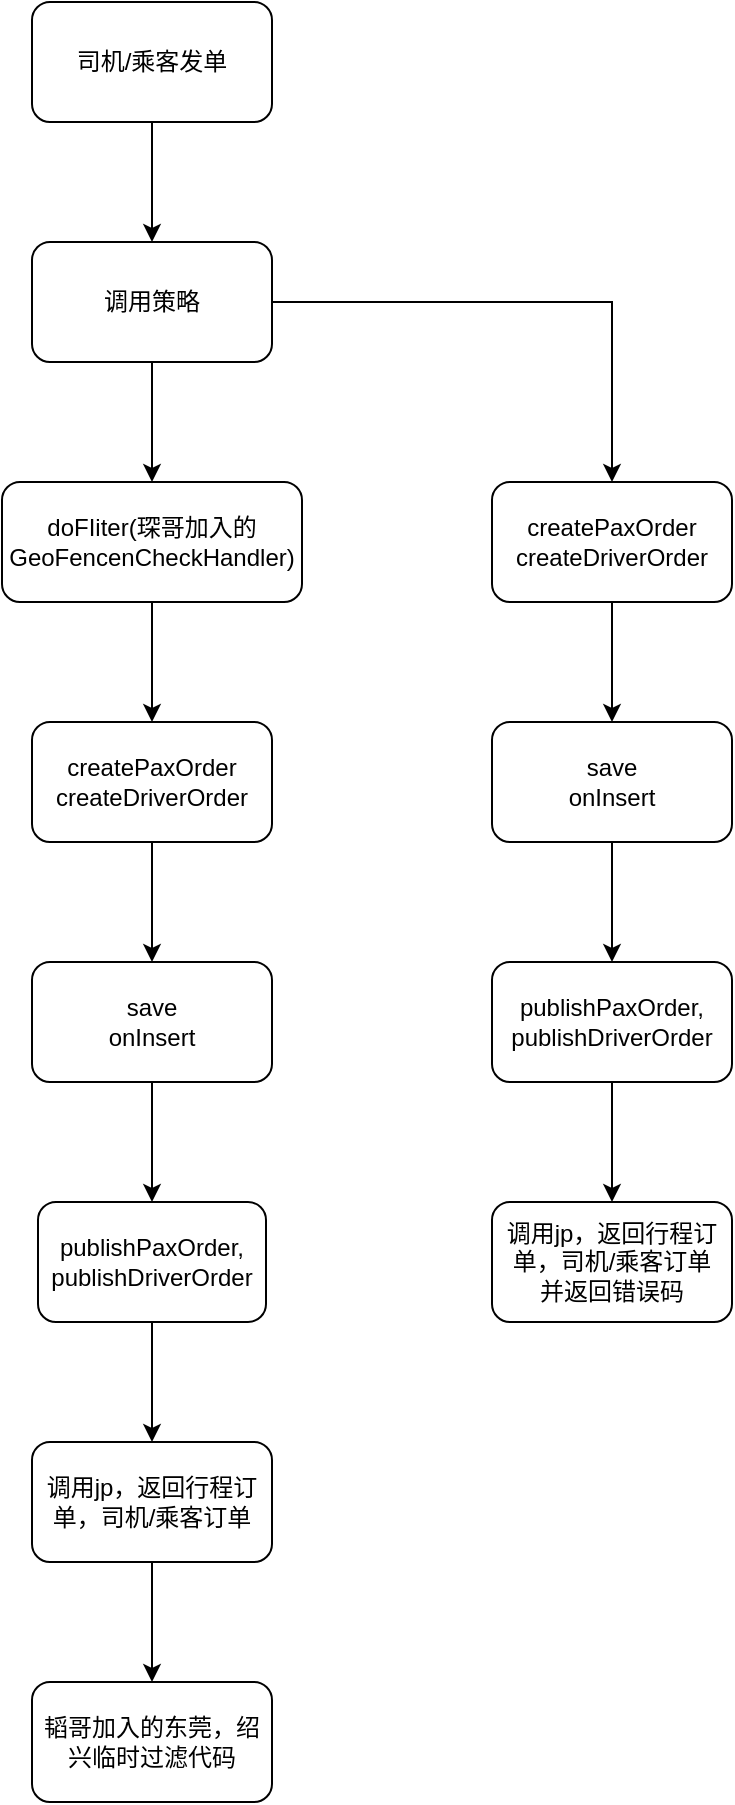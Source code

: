 <mxfile version="16.1.0" type="github">
  <diagram id="3oQYGou_k9GGk1rbj2p4" name="第 1 页">
    <mxGraphModel dx="894" dy="646" grid="1" gridSize="10" guides="1" tooltips="1" connect="1" arrows="1" fold="1" page="1" pageScale="1" pageWidth="827" pageHeight="1169" math="0" shadow="0">
      <root>
        <mxCell id="0" />
        <mxCell id="1" parent="0" />
        <mxCell id="4Gw8yFwhykISkODmuIje-5" style="edgeStyle=orthogonalEdgeStyle;rounded=0;orthogonalLoop=1;jettySize=auto;html=1;exitX=0.5;exitY=1;exitDx=0;exitDy=0;entryX=0.5;entryY=0;entryDx=0;entryDy=0;" edge="1" parent="1" source="4Gw8yFwhykISkODmuIje-1" target="4Gw8yFwhykISkODmuIje-2">
          <mxGeometry relative="1" as="geometry" />
        </mxCell>
        <mxCell id="4Gw8yFwhykISkODmuIje-1" value="司机/乘客发单" style="rounded=1;whiteSpace=wrap;html=1;" vertex="1" parent="1">
          <mxGeometry x="230" y="30" width="120" height="60" as="geometry" />
        </mxCell>
        <mxCell id="4Gw8yFwhykISkODmuIje-6" style="edgeStyle=orthogonalEdgeStyle;rounded=0;orthogonalLoop=1;jettySize=auto;html=1;exitX=0.5;exitY=1;exitDx=0;exitDy=0;" edge="1" parent="1" source="4Gw8yFwhykISkODmuIje-2" target="4Gw8yFwhykISkODmuIje-3">
          <mxGeometry relative="1" as="geometry" />
        </mxCell>
        <mxCell id="4Gw8yFwhykISkODmuIje-22" style="edgeStyle=orthogonalEdgeStyle;rounded=0;orthogonalLoop=1;jettySize=auto;html=1;exitX=1;exitY=0.5;exitDx=0;exitDy=0;entryX=0.5;entryY=0;entryDx=0;entryDy=0;" edge="1" parent="1" source="4Gw8yFwhykISkODmuIje-2" target="4Gw8yFwhykISkODmuIje-18">
          <mxGeometry relative="1" as="geometry" />
        </mxCell>
        <mxCell id="4Gw8yFwhykISkODmuIje-2" value="调用策略" style="rounded=1;whiteSpace=wrap;html=1;" vertex="1" parent="1">
          <mxGeometry x="230" y="150" width="120" height="60" as="geometry" />
        </mxCell>
        <mxCell id="4Gw8yFwhykISkODmuIje-7" style="edgeStyle=orthogonalEdgeStyle;rounded=0;orthogonalLoop=1;jettySize=auto;html=1;exitX=0.5;exitY=1;exitDx=0;exitDy=0;entryX=0.5;entryY=0;entryDx=0;entryDy=0;" edge="1" parent="1" source="4Gw8yFwhykISkODmuIje-3" target="4Gw8yFwhykISkODmuIje-4">
          <mxGeometry relative="1" as="geometry" />
        </mxCell>
        <mxCell id="4Gw8yFwhykISkODmuIje-3" value="doFIiter(琛哥加入的GeoFencenCheckHandler)" style="rounded=1;whiteSpace=wrap;html=1;" vertex="1" parent="1">
          <mxGeometry x="215" y="270" width="150" height="60" as="geometry" />
        </mxCell>
        <mxCell id="4Gw8yFwhykISkODmuIje-13" style="edgeStyle=orthogonalEdgeStyle;rounded=0;orthogonalLoop=1;jettySize=auto;html=1;exitX=0.5;exitY=1;exitDx=0;exitDy=0;entryX=0.5;entryY=0;entryDx=0;entryDy=0;" edge="1" parent="1" source="4Gw8yFwhykISkODmuIje-4" target="4Gw8yFwhykISkODmuIje-8">
          <mxGeometry relative="1" as="geometry" />
        </mxCell>
        <mxCell id="4Gw8yFwhykISkODmuIje-4" value="createPaxOrder&lt;br&gt;createDriverOrder" style="rounded=1;whiteSpace=wrap;html=1;" vertex="1" parent="1">
          <mxGeometry x="230" y="390" width="120" height="60" as="geometry" />
        </mxCell>
        <mxCell id="4Gw8yFwhykISkODmuIje-15" style="edgeStyle=orthogonalEdgeStyle;rounded=0;orthogonalLoop=1;jettySize=auto;html=1;exitX=0.5;exitY=1;exitDx=0;exitDy=0;" edge="1" parent="1" source="4Gw8yFwhykISkODmuIje-8" target="4Gw8yFwhykISkODmuIje-9">
          <mxGeometry relative="1" as="geometry" />
        </mxCell>
        <mxCell id="4Gw8yFwhykISkODmuIje-8" value="save&lt;br&gt;onInsert" style="rounded=1;whiteSpace=wrap;html=1;" vertex="1" parent="1">
          <mxGeometry x="230" y="510" width="120" height="60" as="geometry" />
        </mxCell>
        <mxCell id="4Gw8yFwhykISkODmuIje-16" style="edgeStyle=orthogonalEdgeStyle;rounded=0;orthogonalLoop=1;jettySize=auto;html=1;exitX=0.5;exitY=1;exitDx=0;exitDy=0;" edge="1" parent="1" source="4Gw8yFwhykISkODmuIje-9" target="4Gw8yFwhykISkODmuIje-11">
          <mxGeometry relative="1" as="geometry" />
        </mxCell>
        <mxCell id="4Gw8yFwhykISkODmuIje-9" value="publishPaxOrder,&lt;br&gt;publishDriverOrder" style="rounded=1;whiteSpace=wrap;html=1;" vertex="1" parent="1">
          <mxGeometry x="233" y="630" width="114" height="60" as="geometry" />
        </mxCell>
        <mxCell id="4Gw8yFwhykISkODmuIje-17" style="edgeStyle=orthogonalEdgeStyle;rounded=0;orthogonalLoop=1;jettySize=auto;html=1;exitX=0.5;exitY=1;exitDx=0;exitDy=0;entryX=0.5;entryY=0;entryDx=0;entryDy=0;" edge="1" parent="1" source="4Gw8yFwhykISkODmuIje-11" target="4Gw8yFwhykISkODmuIje-12">
          <mxGeometry relative="1" as="geometry" />
        </mxCell>
        <mxCell id="4Gw8yFwhykISkODmuIje-11" value="调用jp，返回行程订单，司机/乘客订单" style="rounded=1;whiteSpace=wrap;html=1;" vertex="1" parent="1">
          <mxGeometry x="230" y="750" width="120" height="60" as="geometry" />
        </mxCell>
        <mxCell id="4Gw8yFwhykISkODmuIje-12" value="韬哥加入的东莞，绍兴临时过滤代码" style="rounded=1;whiteSpace=wrap;html=1;" vertex="1" parent="1">
          <mxGeometry x="230" y="870" width="120" height="60" as="geometry" />
        </mxCell>
        <mxCell id="4Gw8yFwhykISkODmuIje-23" style="edgeStyle=orthogonalEdgeStyle;rounded=0;orthogonalLoop=1;jettySize=auto;html=1;exitX=0.5;exitY=1;exitDx=0;exitDy=0;entryX=0.5;entryY=0;entryDx=0;entryDy=0;" edge="1" parent="1" source="4Gw8yFwhykISkODmuIje-18" target="4Gw8yFwhykISkODmuIje-19">
          <mxGeometry relative="1" as="geometry" />
        </mxCell>
        <mxCell id="4Gw8yFwhykISkODmuIje-18" value="&lt;span&gt;createPaxOrder&lt;/span&gt;&lt;br&gt;&lt;span&gt;createDriverOrder&lt;/span&gt;" style="rounded=1;whiteSpace=wrap;html=1;" vertex="1" parent="1">
          <mxGeometry x="460" y="270" width="120" height="60" as="geometry" />
        </mxCell>
        <mxCell id="4Gw8yFwhykISkODmuIje-24" style="edgeStyle=orthogonalEdgeStyle;rounded=0;orthogonalLoop=1;jettySize=auto;html=1;exitX=0.5;exitY=1;exitDx=0;exitDy=0;" edge="1" parent="1" source="4Gw8yFwhykISkODmuIje-19" target="4Gw8yFwhykISkODmuIje-20">
          <mxGeometry relative="1" as="geometry" />
        </mxCell>
        <mxCell id="4Gw8yFwhykISkODmuIje-19" value="save&lt;br&gt;onInsert" style="rounded=1;whiteSpace=wrap;html=1;" vertex="1" parent="1">
          <mxGeometry x="460" y="390" width="120" height="60" as="geometry" />
        </mxCell>
        <mxCell id="4Gw8yFwhykISkODmuIje-33" style="edgeStyle=orthogonalEdgeStyle;rounded=0;orthogonalLoop=1;jettySize=auto;html=1;exitX=0.5;exitY=1;exitDx=0;exitDy=0;entryX=0.5;entryY=0;entryDx=0;entryDy=0;" edge="1" parent="1" source="4Gw8yFwhykISkODmuIje-20" target="4Gw8yFwhykISkODmuIje-21">
          <mxGeometry relative="1" as="geometry" />
        </mxCell>
        <mxCell id="4Gw8yFwhykISkODmuIje-20" value="&lt;span&gt;publishPaxOrder,&lt;/span&gt;&lt;br&gt;&lt;span&gt;publishDriverOrder&lt;/span&gt;" style="rounded=1;whiteSpace=wrap;html=1;" vertex="1" parent="1">
          <mxGeometry x="460" y="510" width="120" height="60" as="geometry" />
        </mxCell>
        <mxCell id="4Gw8yFwhykISkODmuIje-21" value="&lt;span&gt;调用jp，返回行程订单，司机/乘客订单&lt;br&gt;并返回错误码&lt;br&gt;&lt;/span&gt;" style="rounded=1;whiteSpace=wrap;html=1;" vertex="1" parent="1">
          <mxGeometry x="460" y="630" width="120" height="60" as="geometry" />
        </mxCell>
      </root>
    </mxGraphModel>
  </diagram>
</mxfile>
